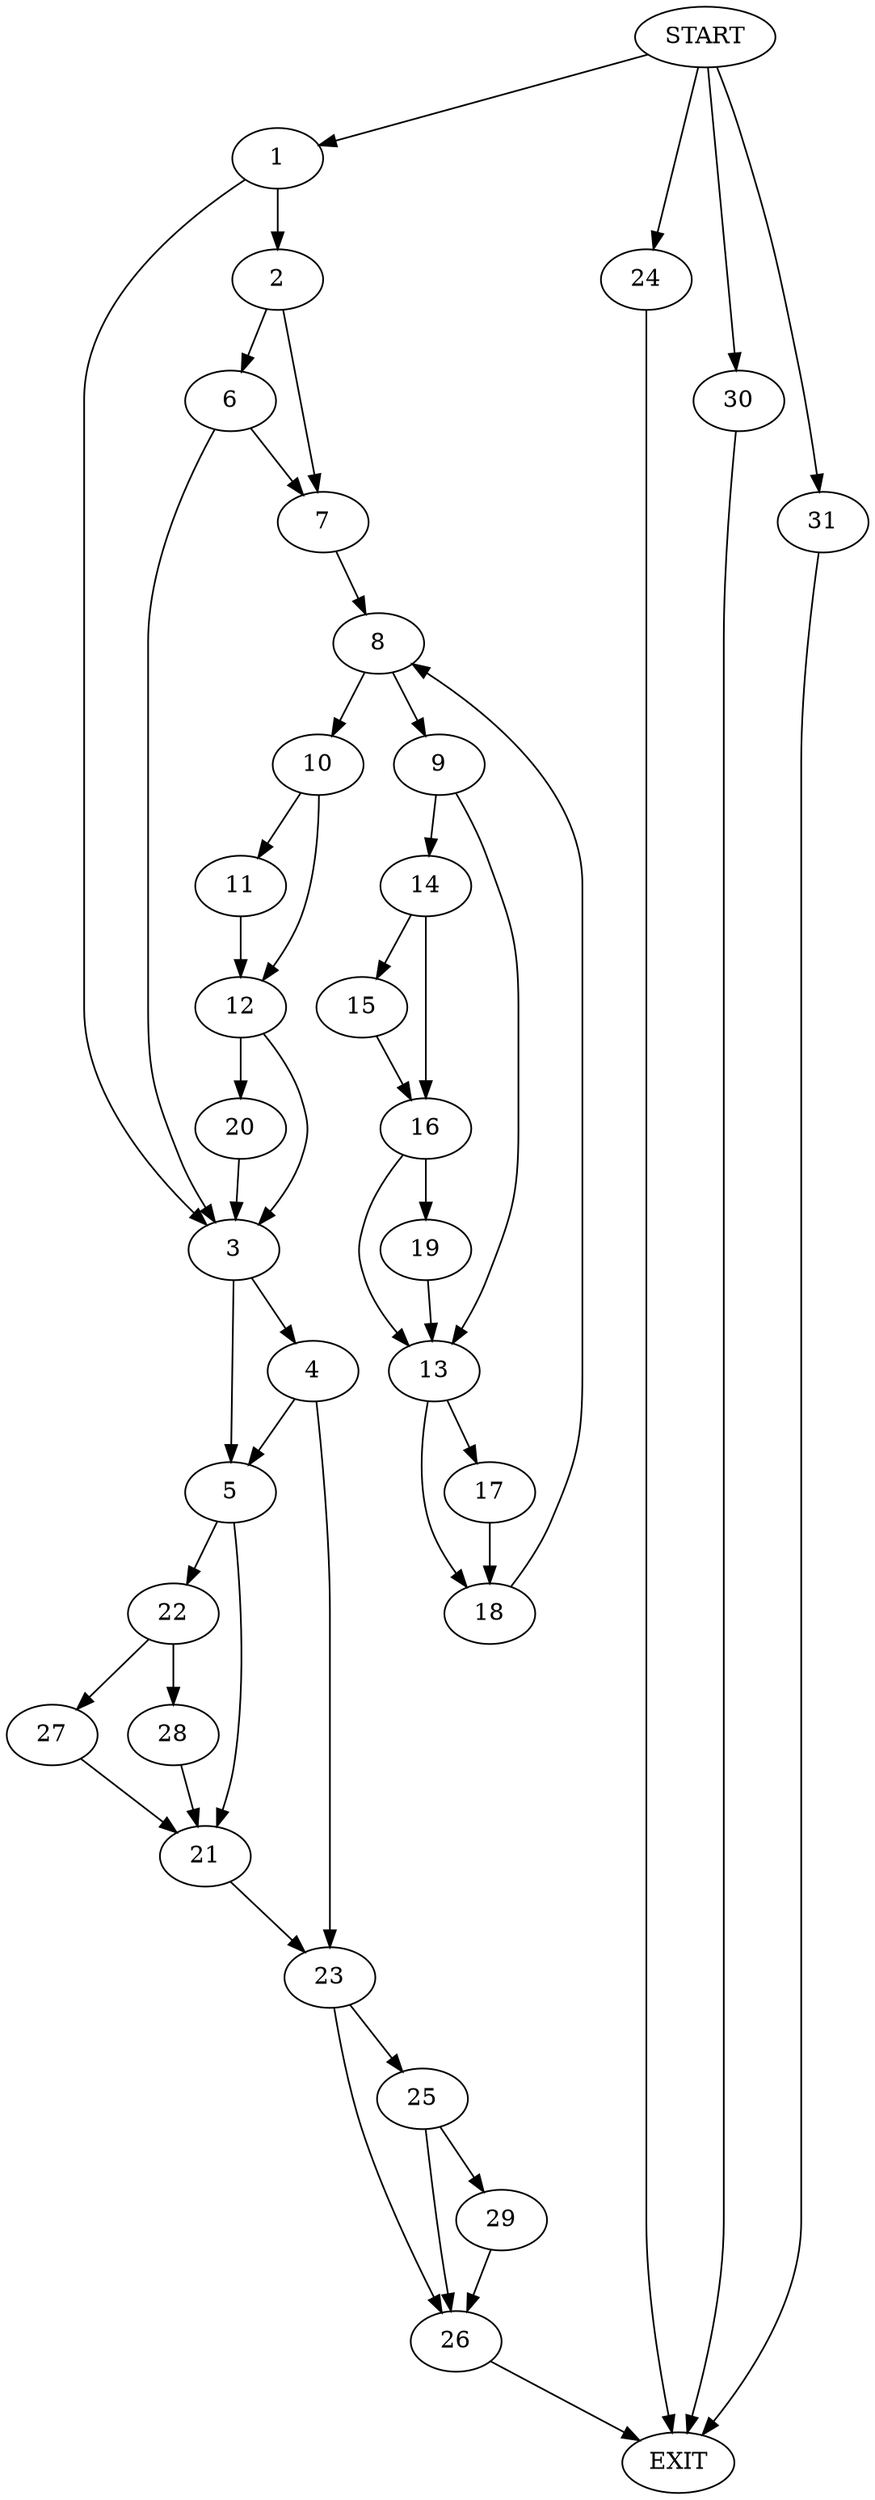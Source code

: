 digraph {
0 [label="START"]
32 [label="EXIT"]
0 -> 1
1 -> 2
1 -> 3
3 -> 4
3 -> 5
2 -> 6
2 -> 7
6 -> 7
6 -> 3
7 -> 8
8 -> 9
8 -> 10
10 -> 11
10 -> 12
9 -> 13
9 -> 14
14 -> 15
14 -> 16
13 -> 17
13 -> 18
15 -> 16
16 -> 13
16 -> 19
19 -> 13
17 -> 18
18 -> 8
12 -> 20
12 -> 3
11 -> 12
20 -> 3
5 -> 21
5 -> 22
4 -> 5
4 -> 23
0 -> 24
24 -> 32
23 -> 25
23 -> 26
21 -> 23
22 -> 27
22 -> 28
28 -> 21
27 -> 21
25 -> 29
25 -> 26
26 -> 32
0 -> 30
30 -> 32
29 -> 26
0 -> 31
31 -> 32
}
